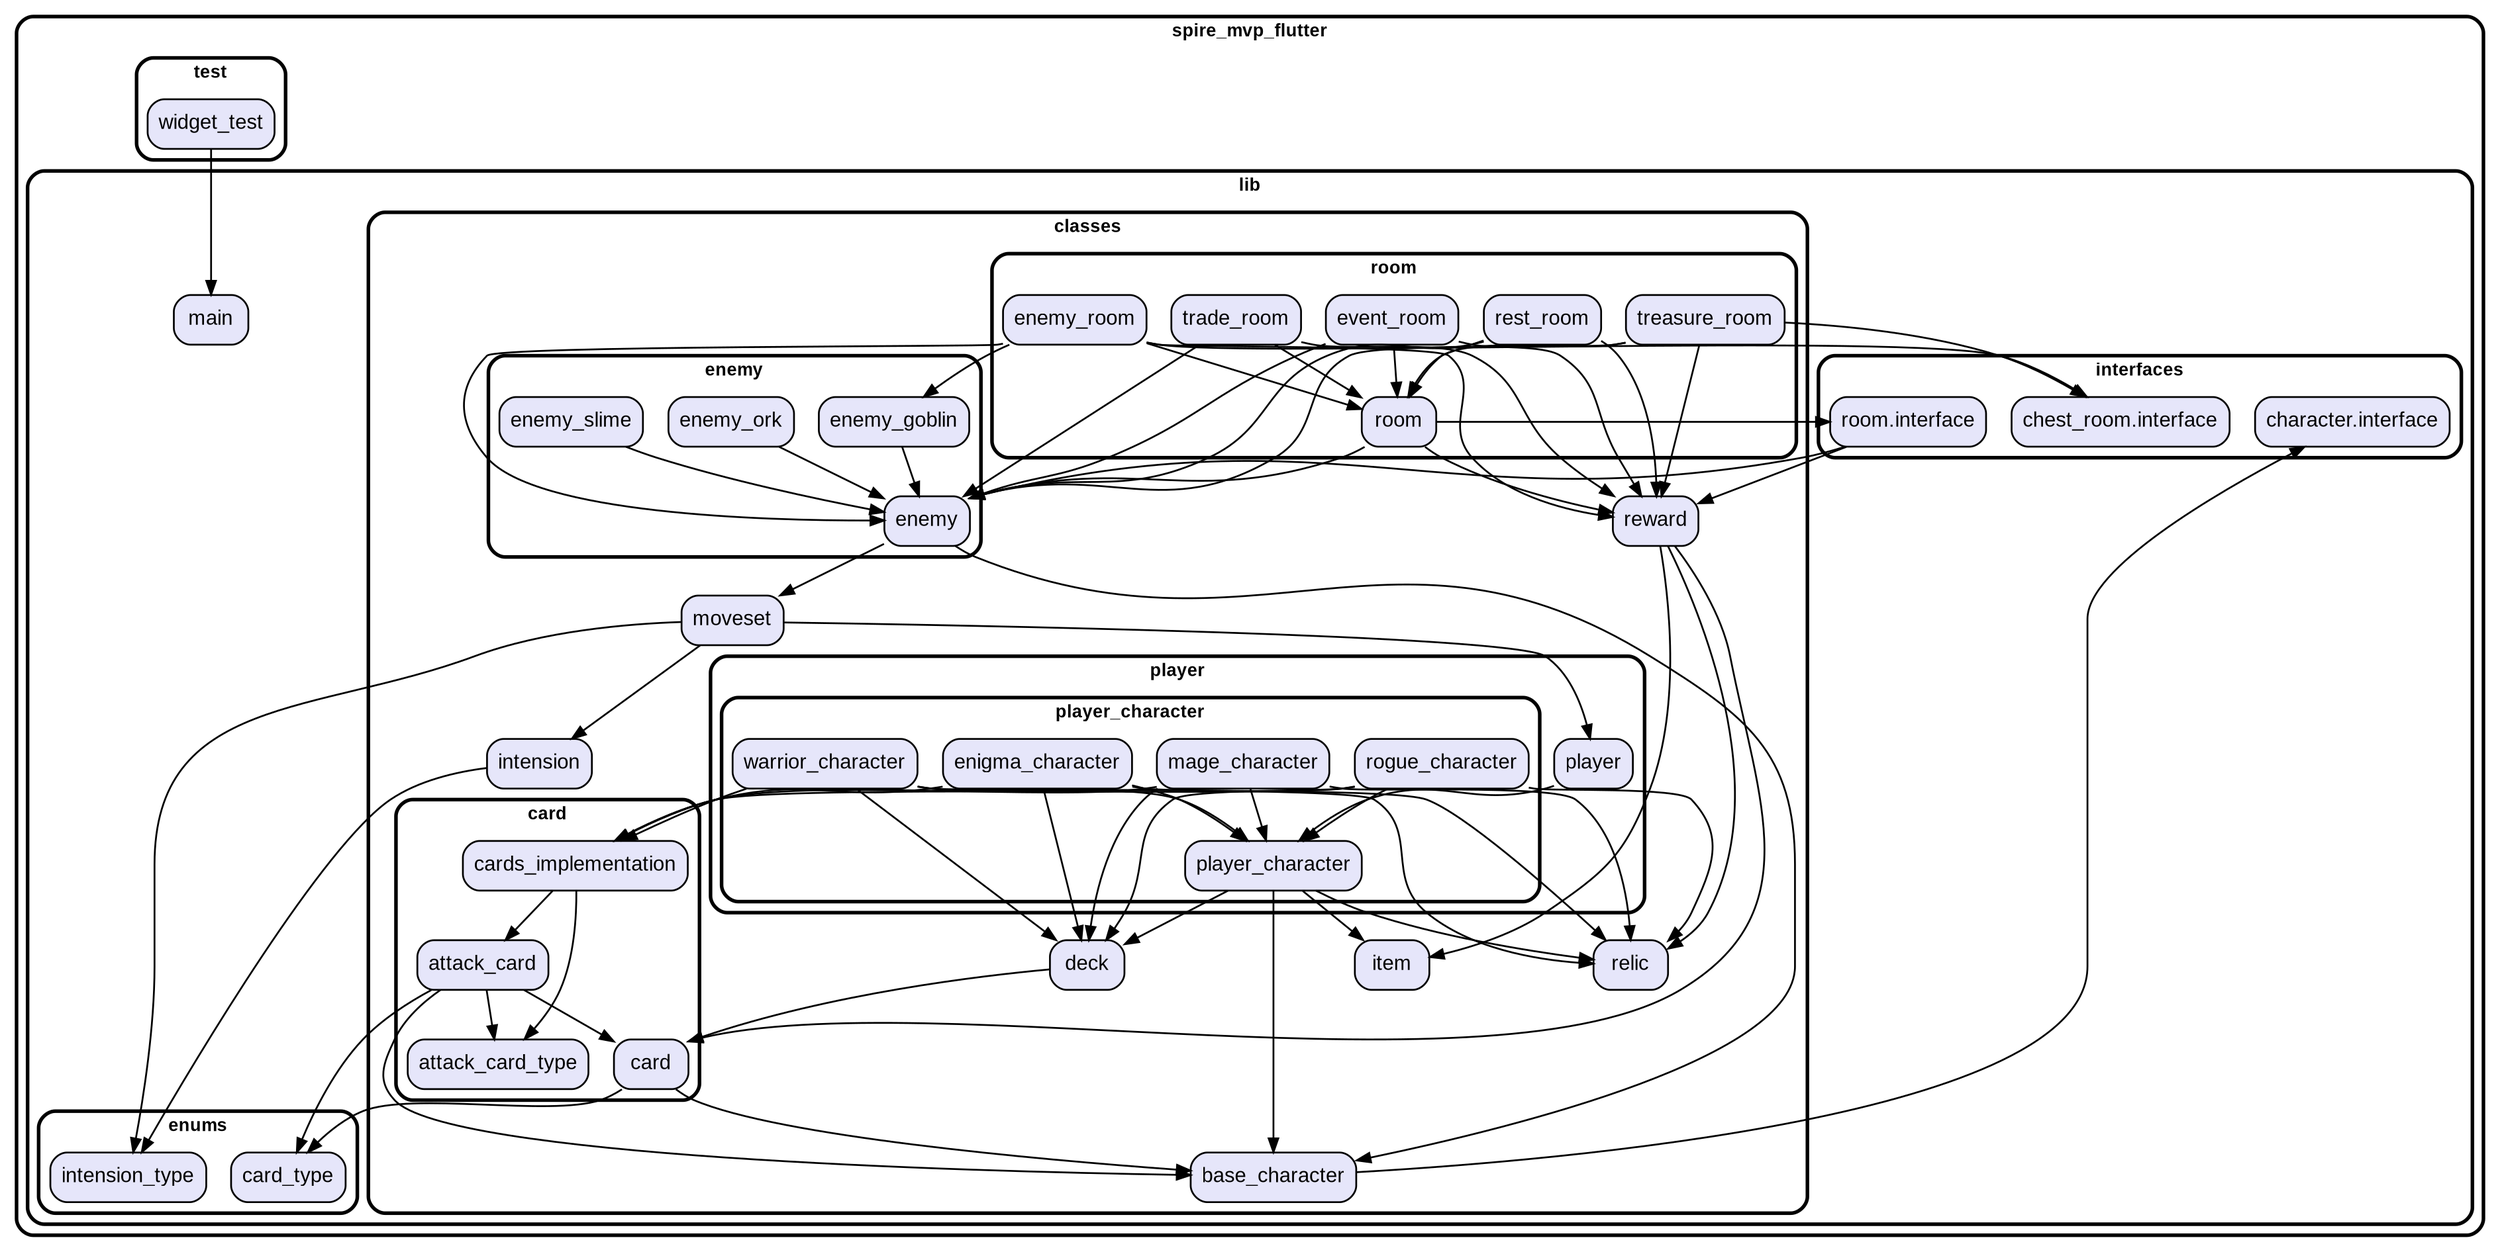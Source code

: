 digraph "" {
  graph [style=rounded fontname="Arial Black" fontsize=13 penwidth=2.6];
  node [shape=rect style="filled,rounded" fontname=Arial fontsize=15 fillcolor=Lavender penwidth=1.3];
  edge [penwidth=1.3];
  "/lib/classes/base_character.dart" [label="base_character"];
  "/lib/classes/card/attack_card.dart" [label="attack_card"];
  "/lib/classes/card/attack_card_type.dart" [label="attack_card_type"];
  "/lib/classes/card/card.dart" [label="card"];
  "/lib/classes/card/cards_implementation.dart" [label="cards_implementation"];
  "/lib/classes/deck.dart" [label="deck"];
  "/lib/classes/enemy/enemy.dart" [label="enemy"];
  "/lib/classes/enemy/enemy_goblin.dart" [label="enemy_goblin"];
  "/lib/classes/enemy/enemy_ork.dart" [label="enemy_ork"];
  "/lib/classes/enemy/enemy_slime.dart" [label="enemy_slime"];
  "/lib/classes/intension.dart" [label="intension"];
  "/lib/classes/item.dart" [label="item"];
  "/lib/classes/moveset.dart" [label="moveset"];
  "/lib/classes/player/player.dart" [label="player"];
  "/lib/classes/player/player_character/enigma_character.dart" [label="enigma_character"];
  "/lib/classes/player/player_character/mage_character.dart" [label="mage_character"];
  "/lib/classes/player/player_character/player_character.dart" [label="player_character"];
  "/lib/classes/player/player_character/rogue_character.dart" [label="rogue_character"];
  "/lib/classes/player/player_character/warrior_character.dart" [label="warrior_character"];
  "/lib/classes/relic.dart" [label="relic"];
  "/lib/classes/reward.dart" [label="reward"];
  "/lib/classes/room/enemy_room.dart" [label="enemy_room"];
  "/lib/classes/room/event_room.dart" [label="event_room"];
  "/lib/classes/room/rest_room.dart" [label="rest_room"];
  "/lib/classes/room/room.dart" [label="room"];
  "/lib/classes/room/trade_room.dart" [label="trade_room"];
  "/lib/classes/room/treasure_room.dart" [label="treasure_room"];
  "/lib/enums/card_type.dart" [label="card_type"];
  "/lib/enums/intension_type.dart" [label="intension_type"];
  "/lib/interfaces/character.interface.dart" [label="character.interface"];
  "/lib/interfaces/chest_room.interface.dart" [label="chest_room.interface"];
  "/lib/interfaces/room.interface.dart" [label="room.interface"];
  "/lib/main.dart" [label="main"];
  "/test/widget_test.dart" [label="widget_test"];
  subgraph "cluster~" {
    label="spire_mvp_flutter";
    subgraph "cluster~/lib" {
      label="lib";
      "/lib/main.dart";
      subgraph "cluster~/lib/classes" {
        label="classes";
        "/lib/classes/base_character.dart";
        "/lib/classes/deck.dart";
        "/lib/classes/intension.dart";
        "/lib/classes/item.dart";
        "/lib/classes/moveset.dart";
        "/lib/classes/relic.dart";
        "/lib/classes/reward.dart";
        subgraph "cluster~/lib/classes/card" {
          label="card";
          "/lib/classes/card/attack_card.dart";
          "/lib/classes/card/attack_card_type.dart";
          "/lib/classes/card/card.dart";
          "/lib/classes/card/cards_implementation.dart";
        }
        subgraph "cluster~/lib/classes/enemy" {
          label="enemy";
          "/lib/classes/enemy/enemy.dart";
          "/lib/classes/enemy/enemy_goblin.dart";
          "/lib/classes/enemy/enemy_ork.dart";
          "/lib/classes/enemy/enemy_slime.dart";
        }
        subgraph "cluster~/lib/classes/player" {
          label="player";
          "/lib/classes/player/player.dart";
          subgraph "cluster~/lib/classes/player/player_character" {
            label="player_character";
            "/lib/classes/player/player_character/enigma_character.dart";
            "/lib/classes/player/player_character/mage_character.dart";
            "/lib/classes/player/player_character/player_character.dart";
            "/lib/classes/player/player_character/rogue_character.dart";
            "/lib/classes/player/player_character/warrior_character.dart";
          }
        }
        subgraph "cluster~/lib/classes/room" {
          label="room";
          "/lib/classes/room/enemy_room.dart";
          "/lib/classes/room/event_room.dart";
          "/lib/classes/room/rest_room.dart";
          "/lib/classes/room/room.dart";
          "/lib/classes/room/trade_room.dart";
          "/lib/classes/room/treasure_room.dart";
        }
      }
      subgraph "cluster~/lib/enums" {
        label="enums";
        "/lib/enums/card_type.dart";
        "/lib/enums/intension_type.dart";
      }
      subgraph "cluster~/lib/interfaces" {
        label="interfaces";
        "/lib/interfaces/character.interface.dart";
        "/lib/interfaces/chest_room.interface.dart";
        "/lib/interfaces/room.interface.dart";
      }
    }
    subgraph "cluster~/test" {
      label="test";
      "/test/widget_test.dart";
    }
  }
  "/lib/classes/base_character.dart" -> "/lib/interfaces/character.interface.dart";
  "/lib/classes/card/attack_card.dart" -> "/lib/classes/card/attack_card_type.dart";
  "/lib/classes/card/attack_card.dart" -> "/lib/classes/base_character.dart";
  "/lib/classes/card/attack_card.dart" -> "/lib/enums/card_type.dart";
  "/lib/classes/card/attack_card.dart" -> "/lib/classes/card/card.dart";
  "/lib/classes/card/card.dart" -> "/lib/classes/base_character.dart";
  "/lib/classes/card/card.dart" -> "/lib/enums/card_type.dart";
  "/lib/classes/card/cards_implementation.dart" -> "/lib/classes/card/attack_card.dart";
  "/lib/classes/card/cards_implementation.dart" -> "/lib/classes/card/attack_card_type.dart";
  "/lib/classes/deck.dart" -> "/lib/classes/card/card.dart";
  "/lib/classes/enemy/enemy.dart" -> "/lib/classes/base_character.dart";
  "/lib/classes/enemy/enemy.dart" -> "/lib/classes/moveset.dart";
  "/lib/classes/enemy/enemy_goblin.dart" -> "/lib/classes/enemy/enemy.dart";
  "/lib/classes/enemy/enemy_ork.dart" -> "/lib/classes/enemy/enemy.dart";
  "/lib/classes/enemy/enemy_slime.dart" -> "/lib/classes/enemy/enemy.dart";
  "/lib/classes/intension.dart" -> "/lib/enums/intension_type.dart";
  "/lib/classes/moveset.dart" -> "/lib/enums/intension_type.dart";
  "/lib/classes/moveset.dart" -> "/lib/classes/intension.dart";
  "/lib/classes/moveset.dart" -> "/lib/classes/player/player.dart";
  "/lib/classes/player/player.dart" -> "/lib/classes/player/player_character/player_character.dart";
  "/lib/classes/player/player_character/enigma_character.dart" -> "/lib/classes/card/cards_implementation.dart";
  "/lib/classes/player/player_character/enigma_character.dart" -> "/lib/classes/deck.dart";
  "/lib/classes/player/player_character/enigma_character.dart" -> "/lib/classes/relic.dart";
  "/lib/classes/player/player_character/enigma_character.dart" -> "/lib/classes/player/player_character/player_character.dart";
  "/lib/classes/player/player_character/mage_character.dart" -> "/lib/classes/card/cards_implementation.dart";
  "/lib/classes/player/player_character/mage_character.dart" -> "/lib/classes/deck.dart";
  "/lib/classes/player/player_character/mage_character.dart" -> "/lib/classes/relic.dart";
  "/lib/classes/player/player_character/mage_character.dart" -> "/lib/classes/player/player_character/player_character.dart";
  "/lib/classes/player/player_character/player_character.dart" -> "/lib/classes/deck.dart";
  "/lib/classes/player/player_character/player_character.dart" -> "/lib/classes/relic.dart";
  "/lib/classes/player/player_character/player_character.dart" -> "/lib/classes/item.dart";
  "/lib/classes/player/player_character/player_character.dart" -> "/lib/classes/base_character.dart";
  "/lib/classes/player/player_character/rogue_character.dart" -> "/lib/classes/card/cards_implementation.dart";
  "/lib/classes/player/player_character/rogue_character.dart" -> "/lib/classes/deck.dart";
  "/lib/classes/player/player_character/rogue_character.dart" -> "/lib/classes/relic.dart";
  "/lib/classes/player/player_character/rogue_character.dart" -> "/lib/classes/player/player_character/player_character.dart";
  "/lib/classes/player/player_character/warrior_character.dart" -> "/lib/classes/card/cards_implementation.dart";
  "/lib/classes/player/player_character/warrior_character.dart" -> "/lib/classes/deck.dart";
  "/lib/classes/player/player_character/warrior_character.dart" -> "/lib/classes/relic.dart";
  "/lib/classes/player/player_character/warrior_character.dart" -> "/lib/classes/player/player_character/player_character.dart";
  "/lib/classes/reward.dart" -> "/lib/classes/relic.dart";
  "/lib/classes/reward.dart" -> "/lib/classes/item.dart";
  "/lib/classes/reward.dart" -> "/lib/classes/card/card.dart";
  "/lib/classes/room/enemy_room.dart" -> "/lib/interfaces/chest_room.interface.dart";
  "/lib/classes/room/enemy_room.dart" -> "/lib/classes/enemy/enemy_goblin.dart";
  "/lib/classes/room/enemy_room.dart" -> "/lib/classes/enemy/enemy.dart";
  "/lib/classes/room/enemy_room.dart" -> "/lib/classes/reward.dart";
  "/lib/classes/room/enemy_room.dart" -> "/lib/classes/room/room.dart";
  "/lib/classes/room/event_room.dart" -> "/lib/classes/enemy/enemy.dart";
  "/lib/classes/room/event_room.dart" -> "/lib/classes/reward.dart";
  "/lib/classes/room/event_room.dart" -> "/lib/classes/room/room.dart";
  "/lib/classes/room/rest_room.dart" -> "/lib/classes/enemy/enemy.dart";
  "/lib/classes/room/rest_room.dart" -> "/lib/classes/reward.dart";
  "/lib/classes/room/rest_room.dart" -> "/lib/classes/room/room.dart";
  "/lib/classes/room/room.dart" -> "/lib/interfaces/room.interface.dart";
  "/lib/classes/room/room.dart" -> "/lib/classes/enemy/enemy.dart";
  "/lib/classes/room/room.dart" -> "/lib/classes/reward.dart";
  "/lib/classes/room/trade_room.dart" -> "/lib/classes/enemy/enemy.dart";
  "/lib/classes/room/trade_room.dart" -> "/lib/classes/reward.dart";
  "/lib/classes/room/trade_room.dart" -> "/lib/classes/room/room.dart";
  "/lib/classes/room/treasure_room.dart" -> "/lib/interfaces/chest_room.interface.dart";
  "/lib/classes/room/treasure_room.dart" -> "/lib/classes/enemy/enemy.dart";
  "/lib/classes/room/treasure_room.dart" -> "/lib/classes/reward.dart";
  "/lib/classes/room/treasure_room.dart" -> "/lib/classes/room/room.dart";
  "/lib/interfaces/room.interface.dart" -> "/lib/classes/enemy/enemy.dart";
  "/lib/interfaces/room.interface.dart" -> "/lib/classes/reward.dart";
  "/test/widget_test.dart" -> "/lib/main.dart";
}
